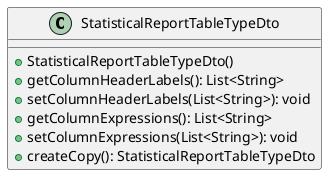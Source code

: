 @startuml

    class StatisticalReportTableTypeDto [[StatisticalReportTableTypeDto.html]] {
        +StatisticalReportTableTypeDto()
        +getColumnHeaderLabels(): List<String>
        +setColumnHeaderLabels(List<String>): void
        +getColumnExpressions(): List<String>
        +setColumnExpressions(List<String>): void
        +createCopy(): StatisticalReportTableTypeDto
    }

@enduml
